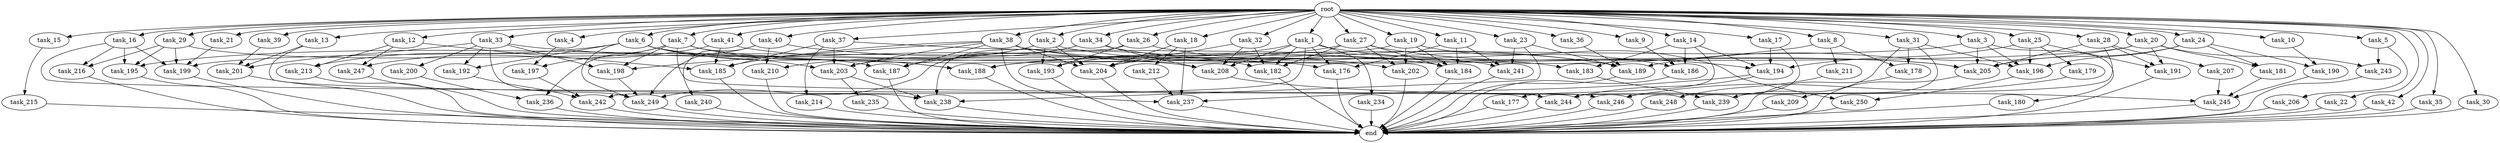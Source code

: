 digraph G {
  task_208 [size="1795296329.728000"];
  task_9 [size="1.024000"];
  task_191 [size="695784701.952000"];
  task_247 [size="996432412.672000"];
  task_181 [size="1168231104.512000"];
  task_27 [size="1.024000"];
  task_198 [size="429496729.600000"];
  task_4 [size="1.024000"];
  task_2 [size="1.024000"];
  task_13 [size="1.024000"];
  task_182 [size="1623497637.888000"];
  task_207 [size="77309411.328000"];
  task_186 [size="1005022347.264000"];
  task_41 [size="1.024000"];
  task_177 [size="420906795.008000"];
  task_245 [size="1451698946.048000"];
  task_6 [size="1.024000"];
  task_32 [size="1.024000"];
  task_216 [size="1554778161.152000"];
  task_241 [size="1443109011.456000"];
  task_188 [size="704374636.544000"];
  task_33 [size="1.024000"];
  task_183 [size="558345748.480000"];
  task_31 [size="1.024000"];
  task_179 [size="309237645.312000"];
  task_36 [size="1.024000"];
  task_16 [size="1.024000"];
  task_185 [size="2070174236.672000"];
  task_249 [size="1537598291.968000"];
  task_243 [size="730144440.320000"];
  task_40 [size="1.024000"];
  task_15 [size="1.024000"];
  task_10 [size="1.024000"];
  task_29 [size="1.024000"];
  task_236 [size="171798691.840000"];
  task_240 [size="77309411.328000"];
  task_209 [size="858993459.200000"];
  task_250 [size="764504178.688000"];
  task_235 [size="137438953.472000"];
  task_190 [size="893353197.568000"];
  task_199 [size="2559800508.416000"];
  task_237 [size="876173328.384000"];
  task_26 [size="1.024000"];
  task_25 [size="1.024000"];
  task_201 [size="188978561.024000"];
  end [size="0.000000"];
  task_192 [size="292057776.128000"];
  task_239 [size="1073741824.000000"];
  task_180 [size="137438953.472000"];
  task_18 [size="1.024000"];
  task_12 [size="1.024000"];
  task_210 [size="214748364.800000"];
  task_238 [size="386547056.640000"];
  task_197 [size="171798691.840000"];
  task_14 [size="1.024000"];
  task_242 [size="661424963.584000"];
  task_202 [size="661424963.584000"];
  task_246 [size="489626271.744000"];
  task_184 [size="1039382085.632000"];
  task_21 [size="1.024000"];
  task_37 [size="1.024000"];
  task_244 [size="910533066.752000"];
  task_196 [size="2164663517.184000"];
  task_187 [size="1382979469.312000"];
  task_23 [size="1.024000"];
  task_176 [size="1314259992.576000"];
  root [size="0.000000"];
  task_5 [size="1.024000"];
  task_195 [size="1769526525.952000"];
  task_193 [size="824633720.832000"];
  task_11 [size="1.024000"];
  task_194 [size="1082331758.592000"];
  task_234 [size="549755813.888000"];
  task_200 [size="77309411.328000"];
  task_3 [size="1.024000"];
  task_19 [size="1.024000"];
  task_213 [size="1073741824.000000"];
  task_206 [size="420906795.008000"];
  task_39 [size="1.024000"];
  task_22 [size="1.024000"];
  task_7 [size="1.024000"];
  task_28 [size="1.024000"];
  task_215 [size="549755813.888000"];
  task_34 [size="1.024000"];
  task_211 [size="214748364.800000"];
  task_189 [size="833223655.424000"];
  task_17 [size="1.024000"];
  task_248 [size="34359738.368000"];
  task_214 [size="858993459.200000"];
  task_20 [size="1.024000"];
  task_178 [size="1073741824.000000"];
  task_205 [size="1425929142.272000"];
  task_1 [size="1.024000"];
  task_212 [size="309237645.312000"];
  task_42 [size="1.024000"];
  task_204 [size="1657857376.256000"];
  task_35 [size="1.024000"];
  task_30 [size="1.024000"];
  task_203 [size="1425929142.272000"];
  task_38 [size="1.024000"];
  task_24 [size="1.024000"];
  task_8 [size="1.024000"];

  task_208 -> task_245 [size="679477248.000000"];
  task_9 -> task_186 [size="33554432.000000"];
  task_191 -> end [size="1.000000"];
  task_247 -> end [size="1.000000"];
  task_181 -> task_245 [size="301989888.000000"];
  task_27 -> task_194 [size="134217728.000000"];
  task_27 -> task_182 [size="134217728.000000"];
  task_27 -> task_184 [size="134217728.000000"];
  task_27 -> task_188 [size="134217728.000000"];
  task_27 -> task_202 [size="134217728.000000"];
  task_198 -> task_249 [size="838860800.000000"];
  task_4 -> task_197 [size="33554432.000000"];
  task_2 -> task_203 [size="134217728.000000"];
  task_2 -> task_204 [size="134217728.000000"];
  task_2 -> task_193 [size="134217728.000000"];
  task_2 -> task_210 [size="134217728.000000"];
  task_2 -> task_205 [size="134217728.000000"];
  task_13 -> task_201 [size="75497472.000000"];
  task_13 -> task_238 [size="75497472.000000"];
  task_182 -> end [size="1.000000"];
  task_207 -> task_245 [size="301989888.000000"];
  task_186 -> end [size="1.000000"];
  task_41 -> task_247 [size="134217728.000000"];
  task_41 -> task_185 [size="134217728.000000"];
  task_41 -> task_184 [size="134217728.000000"];
  task_177 -> end [size="1.000000"];
  task_245 -> end [size="1.000000"];
  task_6 -> task_213 [size="209715200.000000"];
  task_6 -> task_249 [size="209715200.000000"];
  task_6 -> task_203 [size="209715200.000000"];
  task_6 -> task_192 [size="209715200.000000"];
  task_6 -> task_176 [size="209715200.000000"];
  task_6 -> task_188 [size="209715200.000000"];
  task_32 -> task_204 [size="838860800.000000"];
  task_32 -> task_182 [size="838860800.000000"];
  task_32 -> task_208 [size="838860800.000000"];
  task_216 -> end [size="1.000000"];
  task_241 -> end [size="1.000000"];
  task_188 -> end [size="1.000000"];
  task_33 -> task_201 [size="75497472.000000"];
  task_33 -> task_249 [size="75497472.000000"];
  task_33 -> task_208 [size="75497472.000000"];
  task_33 -> task_200 [size="75497472.000000"];
  task_33 -> task_192 [size="75497472.000000"];
  task_33 -> task_198 [size="75497472.000000"];
  task_183 -> task_239 [size="209715200.000000"];
  task_31 -> task_209 [size="838860800.000000"];
  task_31 -> task_239 [size="838860800.000000"];
  task_31 -> task_178 [size="838860800.000000"];
  task_31 -> task_196 [size="838860800.000000"];
  task_179 -> task_246 [size="134217728.000000"];
  task_36 -> task_189 [size="134217728.000000"];
  task_16 -> task_195 [size="679477248.000000"];
  task_16 -> task_199 [size="679477248.000000"];
  task_16 -> task_244 [size="679477248.000000"];
  task_16 -> task_216 [size="679477248.000000"];
  task_185 -> end [size="1.000000"];
  task_249 -> end [size="1.000000"];
  task_243 -> end [size="1.000000"];
  task_40 -> task_240 [size="75497472.000000"];
  task_40 -> task_182 [size="75497472.000000"];
  task_40 -> task_210 [size="75497472.000000"];
  task_40 -> task_249 [size="75497472.000000"];
  task_15 -> task_215 [size="536870912.000000"];
  task_10 -> task_190 [size="33554432.000000"];
  task_29 -> task_187 [size="838860800.000000"];
  task_29 -> task_195 [size="838860800.000000"];
  task_29 -> task_199 [size="838860800.000000"];
  task_29 -> task_216 [size="838860800.000000"];
  task_236 -> end [size="1.000000"];
  task_240 -> end [size="1.000000"];
  task_209 -> end [size="1.000000"];
  task_250 -> end [size="1.000000"];
  task_235 -> end [size="1.000000"];
  task_190 -> task_245 [size="134217728.000000"];
  task_199 -> end [size="1.000000"];
  task_237 -> end [size="1.000000"];
  task_26 -> task_189 [size="134217728.000000"];
  task_26 -> task_193 [size="134217728.000000"];
  task_26 -> task_238 [size="134217728.000000"];
  task_25 -> task_194 [size="301989888.000000"];
  task_25 -> task_191 [size="301989888.000000"];
  task_25 -> task_179 [size="301989888.000000"];
  task_25 -> task_196 [size="301989888.000000"];
  task_201 -> end [size="1.000000"];
  task_192 -> task_242 [size="75497472.000000"];
  task_239 -> end [size="1.000000"];
  task_180 -> end [size="1.000000"];
  task_18 -> task_204 [size="301989888.000000"];
  task_18 -> task_237 [size="301989888.000000"];
  task_18 -> task_212 [size="301989888.000000"];
  task_12 -> task_247 [size="838860800.000000"];
  task_12 -> task_185 [size="838860800.000000"];
  task_12 -> task_213 [size="838860800.000000"];
  task_210 -> end [size="1.000000"];
  task_238 -> end [size="1.000000"];
  task_197 -> task_242 [size="33554432.000000"];
  task_14 -> task_194 [size="411041792.000000"];
  task_14 -> task_183 [size="411041792.000000"];
  task_14 -> task_186 [size="411041792.000000"];
  task_14 -> task_177 [size="411041792.000000"];
  task_242 -> end [size="1.000000"];
  task_202 -> end [size="1.000000"];
  task_246 -> end [size="1.000000"];
  task_184 -> end [size="1.000000"];
  task_21 -> task_199 [size="679477248.000000"];
  task_37 -> task_203 [size="838860800.000000"];
  task_37 -> task_185 [size="838860800.000000"];
  task_37 -> task_241 [size="838860800.000000"];
  task_37 -> task_214 [size="838860800.000000"];
  task_244 -> end [size="1.000000"];
  task_196 -> task_250 [size="536870912.000000"];
  task_187 -> end [size="1.000000"];
  task_23 -> task_189 [size="33554432.000000"];
  task_23 -> task_238 [size="33554432.000000"];
  task_23 -> task_241 [size="33554432.000000"];
  task_176 -> end [size="1.000000"];
  root -> task_12 [size="1.000000"];
  root -> task_36 [size="1.000000"];
  root -> task_16 [size="1.000000"];
  root -> task_9 [size="1.000000"];
  root -> task_39 [size="1.000000"];
  root -> task_11 [size="1.000000"];
  root -> task_22 [size="1.000000"];
  root -> task_7 [size="1.000000"];
  root -> task_33 [size="1.000000"];
  root -> task_28 [size="1.000000"];
  root -> task_4 [size="1.000000"];
  root -> task_34 [size="1.000000"];
  root -> task_2 [size="1.000000"];
  root -> task_15 [size="1.000000"];
  root -> task_10 [size="1.000000"];
  root -> task_29 [size="1.000000"];
  root -> task_21 [size="1.000000"];
  root -> task_17 [size="1.000000"];
  root -> task_18 [size="1.000000"];
  root -> task_41 [size="1.000000"];
  root -> task_20 [size="1.000000"];
  root -> task_23 [size="1.000000"];
  root -> task_42 [size="1.000000"];
  root -> task_6 [size="1.000000"];
  root -> task_32 [size="1.000000"];
  root -> task_5 [size="1.000000"];
  root -> task_37 [size="1.000000"];
  root -> task_26 [size="1.000000"];
  root -> task_25 [size="1.000000"];
  root -> task_31 [size="1.000000"];
  root -> task_35 [size="1.000000"];
  root -> task_13 [size="1.000000"];
  root -> task_30 [size="1.000000"];
  root -> task_19 [size="1.000000"];
  root -> task_1 [size="1.000000"];
  root -> task_40 [size="1.000000"];
  root -> task_38 [size="1.000000"];
  root -> task_24 [size="1.000000"];
  root -> task_3 [size="1.000000"];
  root -> task_8 [size="1.000000"];
  root -> task_27 [size="1.000000"];
  root -> task_14 [size="1.000000"];
  task_5 -> task_243 [size="411041792.000000"];
  task_5 -> task_206 [size="411041792.000000"];
  task_195 -> end [size="1.000000"];
  task_193 -> end [size="1.000000"];
  task_11 -> task_184 [size="536870912.000000"];
  task_11 -> task_176 [size="536870912.000000"];
  task_11 -> task_241 [size="536870912.000000"];
  task_194 -> task_237 [size="134217728.000000"];
  task_194 -> task_244 [size="134217728.000000"];
  task_234 -> end [size="1.000000"];
  task_200 -> task_236 [size="33554432.000000"];
  task_3 -> task_204 [size="134217728.000000"];
  task_3 -> task_180 [size="134217728.000000"];
  task_3 -> task_205 [size="134217728.000000"];
  task_3 -> task_196 [size="134217728.000000"];
  task_19 -> task_195 [size="209715200.000000"];
  task_19 -> task_250 [size="209715200.000000"];
  task_19 -> task_184 [size="209715200.000000"];
  task_19 -> task_202 [size="209715200.000000"];
  task_213 -> end [size="1.000000"];
  task_206 -> end [size="1.000000"];
  task_39 -> task_201 [size="33554432.000000"];
  task_22 -> end [size="1.000000"];
  task_7 -> task_246 [size="134217728.000000"];
  task_7 -> task_198 [size="134217728.000000"];
  task_7 -> task_197 [size="134217728.000000"];
  task_7 -> task_183 [size="134217728.000000"];
  task_7 -> task_188 [size="134217728.000000"];
  task_7 -> task_236 [size="134217728.000000"];
  task_28 -> task_207 [size="75497472.000000"];
  task_28 -> task_244 [size="75497472.000000"];
  task_28 -> task_205 [size="75497472.000000"];
  task_28 -> task_191 [size="75497472.000000"];
  task_215 -> end [size="1.000000"];
  task_34 -> task_187 [size="301989888.000000"];
  task_34 -> task_249 [size="301989888.000000"];
  task_34 -> task_208 [size="301989888.000000"];
  task_34 -> task_202 [size="301989888.000000"];
  task_211 -> task_248 [size="33554432.000000"];
  task_189 -> end [size="1.000000"];
  task_17 -> task_194 [size="209715200.000000"];
  task_17 -> task_246 [size="209715200.000000"];
  task_248 -> end [size="1.000000"];
  task_214 -> end [size="1.000000"];
  task_20 -> task_243 [size="301989888.000000"];
  task_20 -> task_189 [size="301989888.000000"];
  task_20 -> task_199 [size="301989888.000000"];
  task_20 -> task_181 [size="301989888.000000"];
  task_20 -> task_191 [size="301989888.000000"];
  task_178 -> end [size="1.000000"];
  task_205 -> end [size="1.000000"];
  task_1 -> task_193 [size="536870912.000000"];
  task_1 -> task_182 [size="536870912.000000"];
  task_1 -> task_234 [size="536870912.000000"];
  task_1 -> task_186 [size="536870912.000000"];
  task_1 -> task_242 [size="536870912.000000"];
  task_1 -> task_176 [size="536870912.000000"];
  task_1 -> task_208 [size="536870912.000000"];
  task_212 -> task_237 [size="209715200.000000"];
  task_42 -> end [size="1.000000"];
  task_204 -> end [size="1.000000"];
  task_35 -> end [size="1.000000"];
  task_30 -> end [size="1.000000"];
  task_203 -> task_235 [size="134217728.000000"];
  task_203 -> task_238 [size="134217728.000000"];
  task_38 -> task_187 [size="209715200.000000"];
  task_38 -> task_189 [size="209715200.000000"];
  task_38 -> task_204 [size="209715200.000000"];
  task_38 -> task_185 [size="209715200.000000"];
  task_38 -> task_205 [size="209715200.000000"];
  task_38 -> task_203 [size="209715200.000000"];
  task_38 -> task_198 [size="209715200.000000"];
  task_38 -> task_237 [size="209715200.000000"];
  task_24 -> task_190 [size="838860800.000000"];
  task_24 -> task_181 [size="838860800.000000"];
  task_24 -> task_205 [size="838860800.000000"];
  task_24 -> task_196 [size="838860800.000000"];
  task_8 -> task_188 [size="209715200.000000"];
  task_8 -> task_211 [size="209715200.000000"];
  task_8 -> task_178 [size="209715200.000000"];
}
